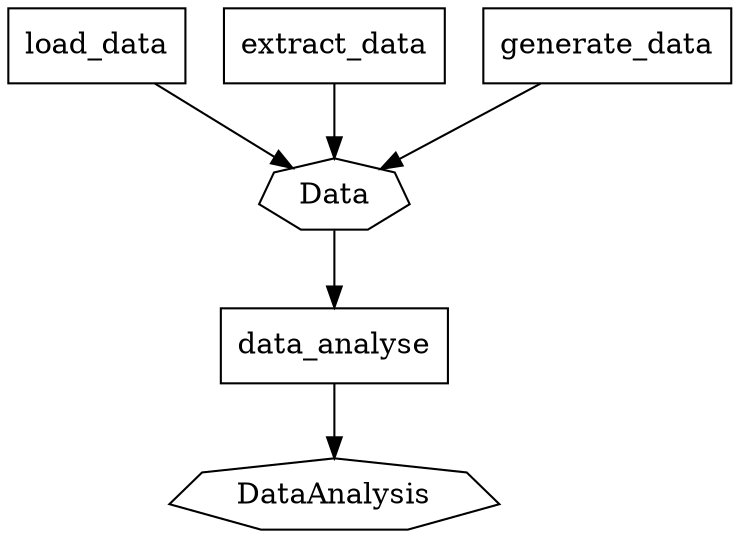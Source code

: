 digraph {
    subgraph processes{
        node[shape=box]

        load_data
        extract_data
        generate_data
        data_analyse
    }

    subgraph objects{
        node[shape=septagon]

        Data
        DataAnalysis
    }

    {
        load_data
        extract_data
        generate_data
    } -> Data -> data_analyse -> DataAnalysis
}